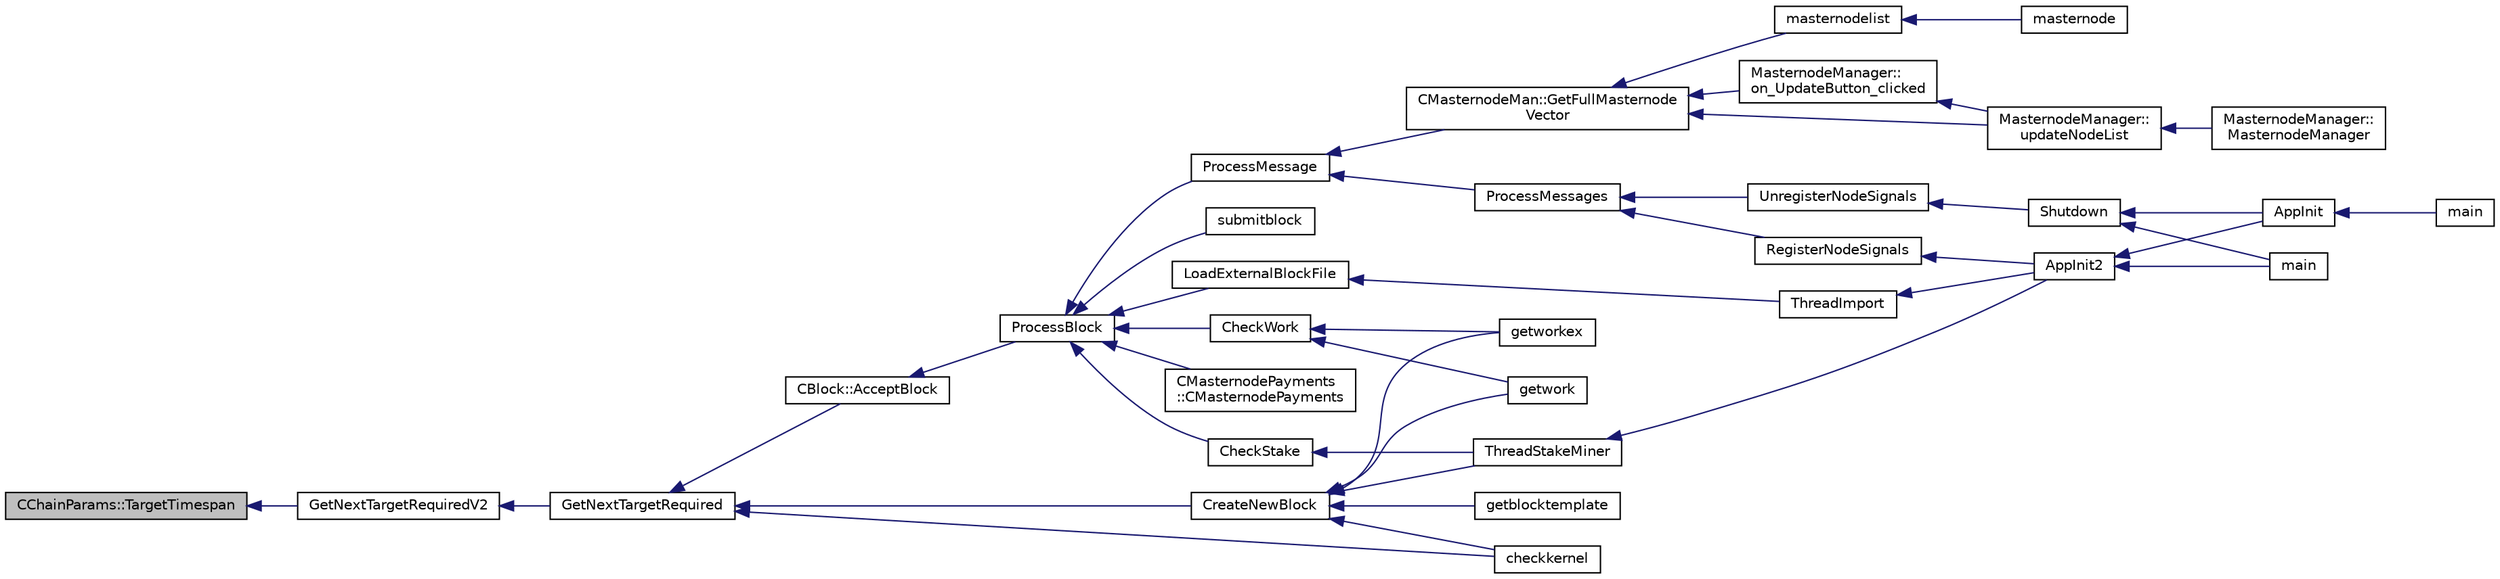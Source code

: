 digraph "CChainParams::TargetTimespan"
{
  edge [fontname="Helvetica",fontsize="10",labelfontname="Helvetica",labelfontsize="10"];
  node [fontname="Helvetica",fontsize="10",shape=record];
  rankdir="LR";
  Node1593 [label="CChainParams::TargetTimespan",height=0.2,width=0.4,color="black", fillcolor="grey75", style="filled", fontcolor="black"];
  Node1593 -> Node1594 [dir="back",color="midnightblue",fontsize="10",style="solid",fontname="Helvetica"];
  Node1594 [label="GetNextTargetRequiredV2",height=0.2,width=0.4,color="black", fillcolor="white", style="filled",URL="$d7/d48/proofs_8h.html#af2f79935ec3c4e7b1e9ab32ee4da0f06",tooltip="Calculate difficulty using retarget algorithm V2 by maintaining target. "];
  Node1594 -> Node1595 [dir="back",color="midnightblue",fontsize="10",style="solid",fontname="Helvetica"];
  Node1595 [label="GetNextTargetRequired",height=0.2,width=0.4,color="black", fillcolor="white", style="filled",URL="$d7/d48/proofs_8h.html#a868a58404bd61b6a82901f428d152bae",tooltip="Calculate difficulty using retarget algorithm by maintaining target. "];
  Node1595 -> Node1596 [dir="back",color="midnightblue",fontsize="10",style="solid",fontname="Helvetica"];
  Node1596 [label="CBlock::AcceptBlock",height=0.2,width=0.4,color="black", fillcolor="white", style="filled",URL="$d3/d51/class_c_block.html#a3f990a713116bd15c1f221c88b012ccf"];
  Node1596 -> Node1597 [dir="back",color="midnightblue",fontsize="10",style="solid",fontname="Helvetica"];
  Node1597 [label="ProcessBlock",height=0.2,width=0.4,color="black", fillcolor="white", style="filled",URL="$d4/dbf/main_8h.html#a7c8a7be3439bb5e1e40548a332a3cf29"];
  Node1597 -> Node1598 [dir="back",color="midnightblue",fontsize="10",style="solid",fontname="Helvetica"];
  Node1598 [label="LoadExternalBlockFile",height=0.2,width=0.4,color="black", fillcolor="white", style="filled",URL="$df/d0a/main_8cpp.html#afbdbbb5a1b376748e5460cbcf644a9af"];
  Node1598 -> Node1599 [dir="back",color="midnightblue",fontsize="10",style="solid",fontname="Helvetica"];
  Node1599 [label="ThreadImport",height=0.2,width=0.4,color="black", fillcolor="white", style="filled",URL="$d4/dbf/main_8h.html#a0189c34248cd89bbbe20d4d6045bd7c9"];
  Node1599 -> Node1600 [dir="back",color="midnightblue",fontsize="10",style="solid",fontname="Helvetica"];
  Node1600 [label="AppInit2",height=0.2,width=0.4,color="black", fillcolor="white", style="filled",URL="$d8/dc0/init_8h.html#a1a4c1bfbf6ba1db77e988b89b9cadfd3",tooltip="Initialize ion. "];
  Node1600 -> Node1601 [dir="back",color="midnightblue",fontsize="10",style="solid",fontname="Helvetica"];
  Node1601 [label="AppInit",height=0.2,width=0.4,color="black", fillcolor="white", style="filled",URL="$d4/d35/iond_8cpp.html#ac59316b767e6984e1285f0531275286b"];
  Node1601 -> Node1602 [dir="back",color="midnightblue",fontsize="10",style="solid",fontname="Helvetica"];
  Node1602 [label="main",height=0.2,width=0.4,color="black", fillcolor="white", style="filled",URL="$d4/d35/iond_8cpp.html#a0ddf1224851353fc92bfbff6f499fa97"];
  Node1600 -> Node1603 [dir="back",color="midnightblue",fontsize="10",style="solid",fontname="Helvetica"];
  Node1603 [label="main",height=0.2,width=0.4,color="black", fillcolor="white", style="filled",URL="$d5/d2d/ion_8cpp.html#a0ddf1224851353fc92bfbff6f499fa97"];
  Node1597 -> Node1604 [dir="back",color="midnightblue",fontsize="10",style="solid",fontname="Helvetica"];
  Node1604 [label="ProcessMessage",height=0.2,width=0.4,color="black", fillcolor="white", style="filled",URL="$df/d0a/main_8cpp.html#a8ba92b1a4bce3c835e887a9073d17d8e"];
  Node1604 -> Node1605 [dir="back",color="midnightblue",fontsize="10",style="solid",fontname="Helvetica"];
  Node1605 [label="ProcessMessages",height=0.2,width=0.4,color="black", fillcolor="white", style="filled",URL="$d4/dbf/main_8h.html#a196f9318f02448b85b28d612698934fd"];
  Node1605 -> Node1606 [dir="back",color="midnightblue",fontsize="10",style="solid",fontname="Helvetica"];
  Node1606 [label="RegisterNodeSignals",height=0.2,width=0.4,color="black", fillcolor="white", style="filled",URL="$d4/dbf/main_8h.html#ab02615ff65f91d69f8d786ec900baa8a",tooltip="Register with a network node to receive its signals. "];
  Node1606 -> Node1600 [dir="back",color="midnightblue",fontsize="10",style="solid",fontname="Helvetica"];
  Node1605 -> Node1607 [dir="back",color="midnightblue",fontsize="10",style="solid",fontname="Helvetica"];
  Node1607 [label="UnregisterNodeSignals",height=0.2,width=0.4,color="black", fillcolor="white", style="filled",URL="$d4/dbf/main_8h.html#a3ef0cc6e9d9d6435ee2a5569244d6ebd",tooltip="Unregister a network node. "];
  Node1607 -> Node1608 [dir="back",color="midnightblue",fontsize="10",style="solid",fontname="Helvetica"];
  Node1608 [label="Shutdown",height=0.2,width=0.4,color="black", fillcolor="white", style="filled",URL="$d8/dc0/init_8h.html#ac5f038c2b480cf9ef5e19e3eba8dbaf9"];
  Node1608 -> Node1601 [dir="back",color="midnightblue",fontsize="10",style="solid",fontname="Helvetica"];
  Node1608 -> Node1603 [dir="back",color="midnightblue",fontsize="10",style="solid",fontname="Helvetica"];
  Node1604 -> Node1609 [dir="back",color="midnightblue",fontsize="10",style="solid",fontname="Helvetica"];
  Node1609 [label="CMasternodeMan::GetFullMasternode\lVector",height=0.2,width=0.4,color="black", fillcolor="white", style="filled",URL="$dc/d6b/class_c_masternode_man.html#ab39e213a7601e1bef2eba1d5d63206f5"];
  Node1609 -> Node1610 [dir="back",color="midnightblue",fontsize="10",style="solid",fontname="Helvetica"];
  Node1610 [label="MasternodeManager::\lupdateNodeList",height=0.2,width=0.4,color="black", fillcolor="white", style="filled",URL="$d9/d70/class_masternode_manager.html#a5485a8bd6ccf673027165cc1207dfae9"];
  Node1610 -> Node1611 [dir="back",color="midnightblue",fontsize="10",style="solid",fontname="Helvetica"];
  Node1611 [label="MasternodeManager::\lMasternodeManager",height=0.2,width=0.4,color="black", fillcolor="white", style="filled",URL="$d9/d70/class_masternode_manager.html#ad18cb99065e056e6b791e2356de826bf"];
  Node1609 -> Node1612 [dir="back",color="midnightblue",fontsize="10",style="solid",fontname="Helvetica"];
  Node1612 [label="MasternodeManager::\lon_UpdateButton_clicked",height=0.2,width=0.4,color="black", fillcolor="white", style="filled",URL="$d9/d70/class_masternode_manager.html#ae8d07b4d869e3eb09fe1be445eff0430"];
  Node1612 -> Node1610 [dir="back",color="midnightblue",fontsize="10",style="solid",fontname="Helvetica"];
  Node1609 -> Node1613 [dir="back",color="midnightblue",fontsize="10",style="solid",fontname="Helvetica"];
  Node1613 [label="masternodelist",height=0.2,width=0.4,color="black", fillcolor="white", style="filled",URL="$d5/d6b/rpcstashedsend_8cpp.html#a3a7ed7e37f21eb2912afc6e776f7236c"];
  Node1613 -> Node1614 [dir="back",color="midnightblue",fontsize="10",style="solid",fontname="Helvetica"];
  Node1614 [label="masternode",height=0.2,width=0.4,color="black", fillcolor="white", style="filled",URL="$d5/d6b/rpcstashedsend_8cpp.html#a30609e443aeb47c29ed0878d16b1b5e1"];
  Node1597 -> Node1615 [dir="back",color="midnightblue",fontsize="10",style="solid",fontname="Helvetica"];
  Node1615 [label="CMasternodePayments\l::CMasternodePayments",height=0.2,width=0.4,color="black", fillcolor="white", style="filled",URL="$dc/d9a/class_c_masternode_payments.html#a4b9454f265a927528c881716e7649973"];
  Node1597 -> Node1616 [dir="back",color="midnightblue",fontsize="10",style="solid",fontname="Helvetica"];
  Node1616 [label="CheckWork",height=0.2,width=0.4,color="black", fillcolor="white", style="filled",URL="$de/d13/miner_8h.html#aadd8a05aa6d8fae1c0f4daa5e971a12a",tooltip="Check mined proof-of-work block. "];
  Node1616 -> Node1617 [dir="back",color="midnightblue",fontsize="10",style="solid",fontname="Helvetica"];
  Node1617 [label="getworkex",height=0.2,width=0.4,color="black", fillcolor="white", style="filled",URL="$d4/ddd/rpcmining_8cpp.html#aa40f86dc468a3f2ef4a3bba99e20a069"];
  Node1616 -> Node1618 [dir="back",color="midnightblue",fontsize="10",style="solid",fontname="Helvetica"];
  Node1618 [label="getwork",height=0.2,width=0.4,color="black", fillcolor="white", style="filled",URL="$d4/ddd/rpcmining_8cpp.html#a356be62c93d38267a7da9e1cb644d547"];
  Node1597 -> Node1619 [dir="back",color="midnightblue",fontsize="10",style="solid",fontname="Helvetica"];
  Node1619 [label="CheckStake",height=0.2,width=0.4,color="black", fillcolor="white", style="filled",URL="$de/d13/miner_8h.html#a68be4bcfa03b86095641eac5ca996fed",tooltip="Check mined proof-of-stake block. "];
  Node1619 -> Node1620 [dir="back",color="midnightblue",fontsize="10",style="solid",fontname="Helvetica"];
  Node1620 [label="ThreadStakeMiner",height=0.2,width=0.4,color="black", fillcolor="white", style="filled",URL="$d6/de3/miner_8cpp.html#a31faece5ef0e403969b3d3debd79b352"];
  Node1620 -> Node1600 [dir="back",color="midnightblue",fontsize="10",style="solid",fontname="Helvetica"];
  Node1597 -> Node1621 [dir="back",color="midnightblue",fontsize="10",style="solid",fontname="Helvetica"];
  Node1621 [label="submitblock",height=0.2,width=0.4,color="black", fillcolor="white", style="filled",URL="$d4/ddd/rpcmining_8cpp.html#a6fc1aa077add8cb1c74207056616134d"];
  Node1595 -> Node1622 [dir="back",color="midnightblue",fontsize="10",style="solid",fontname="Helvetica"];
  Node1622 [label="CreateNewBlock",height=0.2,width=0.4,color="black", fillcolor="white", style="filled",URL="$de/d13/miner_8h.html#aca0de7d757e027c2b08bd101c68c1549"];
  Node1622 -> Node1620 [dir="back",color="midnightblue",fontsize="10",style="solid",fontname="Helvetica"];
  Node1622 -> Node1623 [dir="back",color="midnightblue",fontsize="10",style="solid",fontname="Helvetica"];
  Node1623 [label="checkkernel",height=0.2,width=0.4,color="black", fillcolor="white", style="filled",URL="$d4/ddd/rpcmining_8cpp.html#a36ee2284a7252841b8a62a9531b6acbc"];
  Node1622 -> Node1617 [dir="back",color="midnightblue",fontsize="10",style="solid",fontname="Helvetica"];
  Node1622 -> Node1618 [dir="back",color="midnightblue",fontsize="10",style="solid",fontname="Helvetica"];
  Node1622 -> Node1624 [dir="back",color="midnightblue",fontsize="10",style="solid",fontname="Helvetica"];
  Node1624 [label="getblocktemplate",height=0.2,width=0.4,color="black", fillcolor="white", style="filled",URL="$d4/ddd/rpcmining_8cpp.html#a27347eecedd59156c914fcb5ce488f9a"];
  Node1595 -> Node1623 [dir="back",color="midnightblue",fontsize="10",style="solid",fontname="Helvetica"];
}

